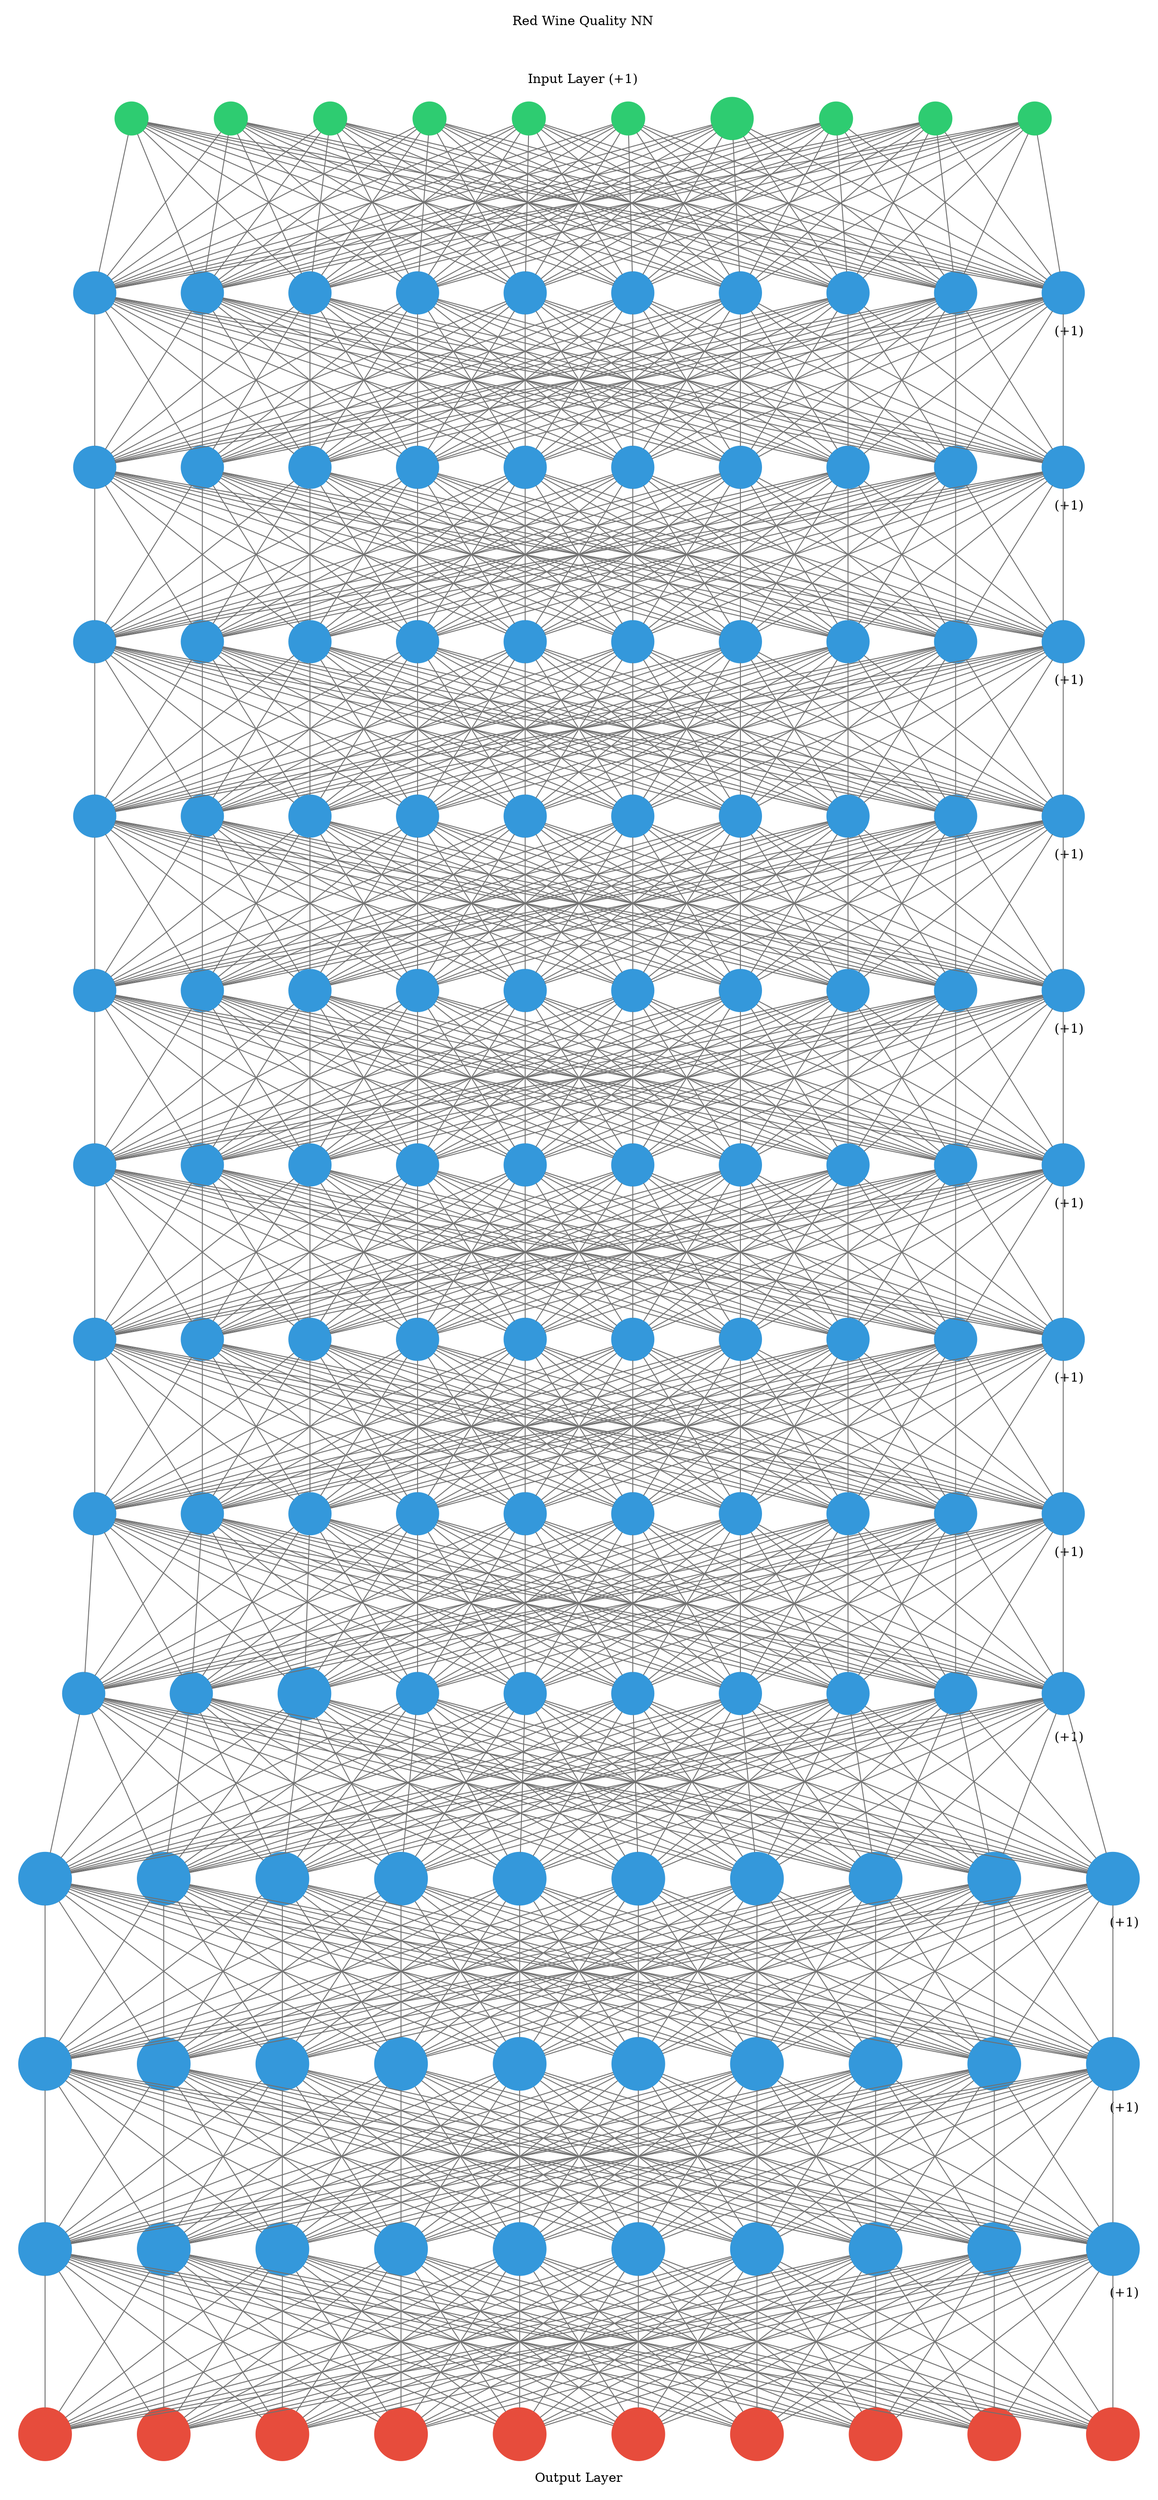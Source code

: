 digraph g {
	graph [nodesep=1 ranksep=2 splines=false]
	edge [arrowhead=none color="#707070"]
	subgraph cluster_input {
		node [color="#2ecc71" fontcolor="#2ecc71" shape=circle style=filled]
		color=white
		1
		label="Red Wine Quality NN



Input Layer (+1)"
		rank=same
		2
		label="Red Wine Quality NN



Input Layer (+1)"
		rank=same
		3
		label="Red Wine Quality NN



Input Layer (+1)"
		rank=same
		4
		label="Red Wine Quality NN



Input Layer (+1)"
		rank=same
		5
		label="Red Wine Quality NN



Input Layer (+1)"
		rank=same
		6
		label="Red Wine Quality NN



Input Layer (+1)"
		rank=same
		7
		label="Red Wine Quality NN



Input Layer (+1)"
		rank=same
		8
		label="Red Wine Quality NN



Input Layer (+1)"
		rank=same
		9
		label="Red Wine Quality NN



Input Layer (+1)"
		rank=same
		10
		label="Red Wine Quality NN



Input Layer (+1)"
		rank=same
	}
	1 -> 11
	2 -> 11
	3 -> 11
	4 -> 11
	5 -> 11
	6 -> 11
	7 -> 11
	8 -> 11
	9 -> 11
	10 -> 11
	1 -> 12
	2 -> 12
	3 -> 12
	4 -> 12
	5 -> 12
	6 -> 12
	7 -> 12
	8 -> 12
	9 -> 12
	10 -> 12
	1 -> 13
	2 -> 13
	3 -> 13
	4 -> 13
	5 -> 13
	6 -> 13
	7 -> 13
	8 -> 13
	9 -> 13
	10 -> 13
	1 -> 14
	2 -> 14
	3 -> 14
	4 -> 14
	5 -> 14
	6 -> 14
	7 -> 14
	8 -> 14
	9 -> 14
	10 -> 14
	1 -> 15
	2 -> 15
	3 -> 15
	4 -> 15
	5 -> 15
	6 -> 15
	7 -> 15
	8 -> 15
	9 -> 15
	10 -> 15
	1 -> 16
	2 -> 16
	3 -> 16
	4 -> 16
	5 -> 16
	6 -> 16
	7 -> 16
	8 -> 16
	9 -> 16
	10 -> 16
	1 -> 17
	2 -> 17
	3 -> 17
	4 -> 17
	5 -> 17
	6 -> 17
	7 -> 17
	8 -> 17
	9 -> 17
	10 -> 17
	1 -> 18
	2 -> 18
	3 -> 18
	4 -> 18
	5 -> 18
	6 -> 18
	7 -> 18
	8 -> 18
	9 -> 18
	10 -> 18
	1 -> 19
	2 -> 19
	3 -> 19
	4 -> 19
	5 -> 19
	6 -> 19
	7 -> 19
	8 -> 19
	9 -> 19
	10 -> 19
	1 -> 20
	2 -> 20
	3 -> 20
	4 -> 20
	5 -> 20
	6 -> 20
	7 -> 20
	8 -> 20
	9 -> 20
	10 -> 20
	subgraph cluster_1 {
		color=white
		rank=same
		label=" (+1)" labeljust=right labelloc=b
		11 [color="#3498db" fontcolor="#3498db" shape=circle style=filled]
		12 [color="#3498db" fontcolor="#3498db" shape=circle style=filled]
		13 [color="#3498db" fontcolor="#3498db" shape=circle style=filled]
		14 [color="#3498db" fontcolor="#3498db" shape=circle style=filled]
		15 [color="#3498db" fontcolor="#3498db" shape=circle style=filled]
		16 [color="#3498db" fontcolor="#3498db" shape=circle style=filled]
		17 [color="#3498db" fontcolor="#3498db" shape=circle style=filled]
		18 [color="#3498db" fontcolor="#3498db" shape=circle style=filled]
		19 [color="#3498db" fontcolor="#3498db" shape=circle style=filled]
		20 [color="#3498db" fontcolor="#3498db" shape=circle style=filled]
	}
	11 -> 21
	12 -> 21
	13 -> 21
	14 -> 21
	15 -> 21
	16 -> 21
	17 -> 21
	18 -> 21
	19 -> 21
	20 -> 21
	11 -> 22
	12 -> 22
	13 -> 22
	14 -> 22
	15 -> 22
	16 -> 22
	17 -> 22
	18 -> 22
	19 -> 22
	20 -> 22
	11 -> 23
	12 -> 23
	13 -> 23
	14 -> 23
	15 -> 23
	16 -> 23
	17 -> 23
	18 -> 23
	19 -> 23
	20 -> 23
	11 -> 24
	12 -> 24
	13 -> 24
	14 -> 24
	15 -> 24
	16 -> 24
	17 -> 24
	18 -> 24
	19 -> 24
	20 -> 24
	11 -> 25
	12 -> 25
	13 -> 25
	14 -> 25
	15 -> 25
	16 -> 25
	17 -> 25
	18 -> 25
	19 -> 25
	20 -> 25
	11 -> 26
	12 -> 26
	13 -> 26
	14 -> 26
	15 -> 26
	16 -> 26
	17 -> 26
	18 -> 26
	19 -> 26
	20 -> 26
	11 -> 27
	12 -> 27
	13 -> 27
	14 -> 27
	15 -> 27
	16 -> 27
	17 -> 27
	18 -> 27
	19 -> 27
	20 -> 27
	11 -> 28
	12 -> 28
	13 -> 28
	14 -> 28
	15 -> 28
	16 -> 28
	17 -> 28
	18 -> 28
	19 -> 28
	20 -> 28
	11 -> 29
	12 -> 29
	13 -> 29
	14 -> 29
	15 -> 29
	16 -> 29
	17 -> 29
	18 -> 29
	19 -> 29
	20 -> 29
	11 -> 30
	12 -> 30
	13 -> 30
	14 -> 30
	15 -> 30
	16 -> 30
	17 -> 30
	18 -> 30
	19 -> 30
	20 -> 30
	subgraph cluster_2 {
		color=white
		rank=same
		label=" (+1)" labeljust=right labelloc=b
		21 [color="#3498db" fontcolor="#3498db" shape=circle style=filled]
		22 [color="#3498db" fontcolor="#3498db" shape=circle style=filled]
		23 [color="#3498db" fontcolor="#3498db" shape=circle style=filled]
		24 [color="#3498db" fontcolor="#3498db" shape=circle style=filled]
		25 [color="#3498db" fontcolor="#3498db" shape=circle style=filled]
		26 [color="#3498db" fontcolor="#3498db" shape=circle style=filled]
		27 [color="#3498db" fontcolor="#3498db" shape=circle style=filled]
		28 [color="#3498db" fontcolor="#3498db" shape=circle style=filled]
		29 [color="#3498db" fontcolor="#3498db" shape=circle style=filled]
		30 [color="#3498db" fontcolor="#3498db" shape=circle style=filled]
	}
	21 -> 31
	22 -> 31
	23 -> 31
	24 -> 31
	25 -> 31
	26 -> 31
	27 -> 31
	28 -> 31
	29 -> 31
	30 -> 31
	21 -> 32
	22 -> 32
	23 -> 32
	24 -> 32
	25 -> 32
	26 -> 32
	27 -> 32
	28 -> 32
	29 -> 32
	30 -> 32
	21 -> 33
	22 -> 33
	23 -> 33
	24 -> 33
	25 -> 33
	26 -> 33
	27 -> 33
	28 -> 33
	29 -> 33
	30 -> 33
	21 -> 34
	22 -> 34
	23 -> 34
	24 -> 34
	25 -> 34
	26 -> 34
	27 -> 34
	28 -> 34
	29 -> 34
	30 -> 34
	21 -> 35
	22 -> 35
	23 -> 35
	24 -> 35
	25 -> 35
	26 -> 35
	27 -> 35
	28 -> 35
	29 -> 35
	30 -> 35
	21 -> 36
	22 -> 36
	23 -> 36
	24 -> 36
	25 -> 36
	26 -> 36
	27 -> 36
	28 -> 36
	29 -> 36
	30 -> 36
	21 -> 37
	22 -> 37
	23 -> 37
	24 -> 37
	25 -> 37
	26 -> 37
	27 -> 37
	28 -> 37
	29 -> 37
	30 -> 37
	21 -> 38
	22 -> 38
	23 -> 38
	24 -> 38
	25 -> 38
	26 -> 38
	27 -> 38
	28 -> 38
	29 -> 38
	30 -> 38
	21 -> 39
	22 -> 39
	23 -> 39
	24 -> 39
	25 -> 39
	26 -> 39
	27 -> 39
	28 -> 39
	29 -> 39
	30 -> 39
	21 -> 40
	22 -> 40
	23 -> 40
	24 -> 40
	25 -> 40
	26 -> 40
	27 -> 40
	28 -> 40
	29 -> 40
	30 -> 40
	subgraph cluster_3 {
		color=white
		rank=same
		label=" (+1)" labeljust=right labelloc=b
		31 [color="#3498db" fontcolor="#3498db" shape=circle style=filled]
		32 [color="#3498db" fontcolor="#3498db" shape=circle style=filled]
		33 [color="#3498db" fontcolor="#3498db" shape=circle style=filled]
		34 [color="#3498db" fontcolor="#3498db" shape=circle style=filled]
		35 [color="#3498db" fontcolor="#3498db" shape=circle style=filled]
		36 [color="#3498db" fontcolor="#3498db" shape=circle style=filled]
		37 [color="#3498db" fontcolor="#3498db" shape=circle style=filled]
		38 [color="#3498db" fontcolor="#3498db" shape=circle style=filled]
		39 [color="#3498db" fontcolor="#3498db" shape=circle style=filled]
		40 [color="#3498db" fontcolor="#3498db" shape=circle style=filled]
	}
	31 -> 41
	32 -> 41
	33 -> 41
	34 -> 41
	35 -> 41
	36 -> 41
	37 -> 41
	38 -> 41
	39 -> 41
	40 -> 41
	31 -> 42
	32 -> 42
	33 -> 42
	34 -> 42
	35 -> 42
	36 -> 42
	37 -> 42
	38 -> 42
	39 -> 42
	40 -> 42
	31 -> 43
	32 -> 43
	33 -> 43
	34 -> 43
	35 -> 43
	36 -> 43
	37 -> 43
	38 -> 43
	39 -> 43
	40 -> 43
	31 -> 44
	32 -> 44
	33 -> 44
	34 -> 44
	35 -> 44
	36 -> 44
	37 -> 44
	38 -> 44
	39 -> 44
	40 -> 44
	31 -> 45
	32 -> 45
	33 -> 45
	34 -> 45
	35 -> 45
	36 -> 45
	37 -> 45
	38 -> 45
	39 -> 45
	40 -> 45
	31 -> 46
	32 -> 46
	33 -> 46
	34 -> 46
	35 -> 46
	36 -> 46
	37 -> 46
	38 -> 46
	39 -> 46
	40 -> 46
	31 -> 47
	32 -> 47
	33 -> 47
	34 -> 47
	35 -> 47
	36 -> 47
	37 -> 47
	38 -> 47
	39 -> 47
	40 -> 47
	31 -> 48
	32 -> 48
	33 -> 48
	34 -> 48
	35 -> 48
	36 -> 48
	37 -> 48
	38 -> 48
	39 -> 48
	40 -> 48
	31 -> 49
	32 -> 49
	33 -> 49
	34 -> 49
	35 -> 49
	36 -> 49
	37 -> 49
	38 -> 49
	39 -> 49
	40 -> 49
	31 -> 50
	32 -> 50
	33 -> 50
	34 -> 50
	35 -> 50
	36 -> 50
	37 -> 50
	38 -> 50
	39 -> 50
	40 -> 50
	subgraph cluster_4 {
		color=white
		rank=same
		label=" (+1)" labeljust=right labelloc=b
		41 [color="#3498db" fontcolor="#3498db" shape=circle style=filled]
		42 [color="#3498db" fontcolor="#3498db" shape=circle style=filled]
		43 [color="#3498db" fontcolor="#3498db" shape=circle style=filled]
		44 [color="#3498db" fontcolor="#3498db" shape=circle style=filled]
		45 [color="#3498db" fontcolor="#3498db" shape=circle style=filled]
		46 [color="#3498db" fontcolor="#3498db" shape=circle style=filled]
		47 [color="#3498db" fontcolor="#3498db" shape=circle style=filled]
		48 [color="#3498db" fontcolor="#3498db" shape=circle style=filled]
		49 [color="#3498db" fontcolor="#3498db" shape=circle style=filled]
		50 [color="#3498db" fontcolor="#3498db" shape=circle style=filled]
	}
	41 -> 51
	42 -> 51
	43 -> 51
	44 -> 51
	45 -> 51
	46 -> 51
	47 -> 51
	48 -> 51
	49 -> 51
	50 -> 51
	41 -> 52
	42 -> 52
	43 -> 52
	44 -> 52
	45 -> 52
	46 -> 52
	47 -> 52
	48 -> 52
	49 -> 52
	50 -> 52
	41 -> 53
	42 -> 53
	43 -> 53
	44 -> 53
	45 -> 53
	46 -> 53
	47 -> 53
	48 -> 53
	49 -> 53
	50 -> 53
	41 -> 54
	42 -> 54
	43 -> 54
	44 -> 54
	45 -> 54
	46 -> 54
	47 -> 54
	48 -> 54
	49 -> 54
	50 -> 54
	41 -> 55
	42 -> 55
	43 -> 55
	44 -> 55
	45 -> 55
	46 -> 55
	47 -> 55
	48 -> 55
	49 -> 55
	50 -> 55
	41 -> 56
	42 -> 56
	43 -> 56
	44 -> 56
	45 -> 56
	46 -> 56
	47 -> 56
	48 -> 56
	49 -> 56
	50 -> 56
	41 -> 57
	42 -> 57
	43 -> 57
	44 -> 57
	45 -> 57
	46 -> 57
	47 -> 57
	48 -> 57
	49 -> 57
	50 -> 57
	41 -> 58
	42 -> 58
	43 -> 58
	44 -> 58
	45 -> 58
	46 -> 58
	47 -> 58
	48 -> 58
	49 -> 58
	50 -> 58
	41 -> 59
	42 -> 59
	43 -> 59
	44 -> 59
	45 -> 59
	46 -> 59
	47 -> 59
	48 -> 59
	49 -> 59
	50 -> 59
	41 -> 60
	42 -> 60
	43 -> 60
	44 -> 60
	45 -> 60
	46 -> 60
	47 -> 60
	48 -> 60
	49 -> 60
	50 -> 60
	subgraph cluster_5 {
		color=white
		rank=same
		label=" (+1)" labeljust=right labelloc=b
		51 [color="#3498db" fontcolor="#3498db" shape=circle style=filled]
		52 [color="#3498db" fontcolor="#3498db" shape=circle style=filled]
		53 [color="#3498db" fontcolor="#3498db" shape=circle style=filled]
		54 [color="#3498db" fontcolor="#3498db" shape=circle style=filled]
		55 [color="#3498db" fontcolor="#3498db" shape=circle style=filled]
		56 [color="#3498db" fontcolor="#3498db" shape=circle style=filled]
		57 [color="#3498db" fontcolor="#3498db" shape=circle style=filled]
		58 [color="#3498db" fontcolor="#3498db" shape=circle style=filled]
		59 [color="#3498db" fontcolor="#3498db" shape=circle style=filled]
		60 [color="#3498db" fontcolor="#3498db" shape=circle style=filled]
	}
	51 -> 61
	52 -> 61
	53 -> 61
	54 -> 61
	55 -> 61
	56 -> 61
	57 -> 61
	58 -> 61
	59 -> 61
	60 -> 61
	51 -> 62
	52 -> 62
	53 -> 62
	54 -> 62
	55 -> 62
	56 -> 62
	57 -> 62
	58 -> 62
	59 -> 62
	60 -> 62
	51 -> 63
	52 -> 63
	53 -> 63
	54 -> 63
	55 -> 63
	56 -> 63
	57 -> 63
	58 -> 63
	59 -> 63
	60 -> 63
	51 -> 64
	52 -> 64
	53 -> 64
	54 -> 64
	55 -> 64
	56 -> 64
	57 -> 64
	58 -> 64
	59 -> 64
	60 -> 64
	51 -> 65
	52 -> 65
	53 -> 65
	54 -> 65
	55 -> 65
	56 -> 65
	57 -> 65
	58 -> 65
	59 -> 65
	60 -> 65
	51 -> 66
	52 -> 66
	53 -> 66
	54 -> 66
	55 -> 66
	56 -> 66
	57 -> 66
	58 -> 66
	59 -> 66
	60 -> 66
	51 -> 67
	52 -> 67
	53 -> 67
	54 -> 67
	55 -> 67
	56 -> 67
	57 -> 67
	58 -> 67
	59 -> 67
	60 -> 67
	51 -> 68
	52 -> 68
	53 -> 68
	54 -> 68
	55 -> 68
	56 -> 68
	57 -> 68
	58 -> 68
	59 -> 68
	60 -> 68
	51 -> 69
	52 -> 69
	53 -> 69
	54 -> 69
	55 -> 69
	56 -> 69
	57 -> 69
	58 -> 69
	59 -> 69
	60 -> 69
	51 -> 70
	52 -> 70
	53 -> 70
	54 -> 70
	55 -> 70
	56 -> 70
	57 -> 70
	58 -> 70
	59 -> 70
	60 -> 70
	subgraph cluster_6 {
		color=white
		rank=same
		label=" (+1)" labeljust=right labelloc=b
		61 [color="#3498db" fontcolor="#3498db" shape=circle style=filled]
		62 [color="#3498db" fontcolor="#3498db" shape=circle style=filled]
		63 [color="#3498db" fontcolor="#3498db" shape=circle style=filled]
		64 [color="#3498db" fontcolor="#3498db" shape=circle style=filled]
		65 [color="#3498db" fontcolor="#3498db" shape=circle style=filled]
		66 [color="#3498db" fontcolor="#3498db" shape=circle style=filled]
		67 [color="#3498db" fontcolor="#3498db" shape=circle style=filled]
		68 [color="#3498db" fontcolor="#3498db" shape=circle style=filled]
		69 [color="#3498db" fontcolor="#3498db" shape=circle style=filled]
		70 [color="#3498db" fontcolor="#3498db" shape=circle style=filled]
	}
	61 -> 71
	62 -> 71
	63 -> 71
	64 -> 71
	65 -> 71
	66 -> 71
	67 -> 71
	68 -> 71
	69 -> 71
	70 -> 71
	61 -> 72
	62 -> 72
	63 -> 72
	64 -> 72
	65 -> 72
	66 -> 72
	67 -> 72
	68 -> 72
	69 -> 72
	70 -> 72
	61 -> 73
	62 -> 73
	63 -> 73
	64 -> 73
	65 -> 73
	66 -> 73
	67 -> 73
	68 -> 73
	69 -> 73
	70 -> 73
	61 -> 74
	62 -> 74
	63 -> 74
	64 -> 74
	65 -> 74
	66 -> 74
	67 -> 74
	68 -> 74
	69 -> 74
	70 -> 74
	61 -> 75
	62 -> 75
	63 -> 75
	64 -> 75
	65 -> 75
	66 -> 75
	67 -> 75
	68 -> 75
	69 -> 75
	70 -> 75
	61 -> 76
	62 -> 76
	63 -> 76
	64 -> 76
	65 -> 76
	66 -> 76
	67 -> 76
	68 -> 76
	69 -> 76
	70 -> 76
	61 -> 77
	62 -> 77
	63 -> 77
	64 -> 77
	65 -> 77
	66 -> 77
	67 -> 77
	68 -> 77
	69 -> 77
	70 -> 77
	61 -> 78
	62 -> 78
	63 -> 78
	64 -> 78
	65 -> 78
	66 -> 78
	67 -> 78
	68 -> 78
	69 -> 78
	70 -> 78
	61 -> 79
	62 -> 79
	63 -> 79
	64 -> 79
	65 -> 79
	66 -> 79
	67 -> 79
	68 -> 79
	69 -> 79
	70 -> 79
	61 -> 80
	62 -> 80
	63 -> 80
	64 -> 80
	65 -> 80
	66 -> 80
	67 -> 80
	68 -> 80
	69 -> 80
	70 -> 80
	subgraph cluster_7 {
		color=white
		rank=same
		label=" (+1)" labeljust=right labelloc=b
		71 [color="#3498db" fontcolor="#3498db" shape=circle style=filled]
		72 [color="#3498db" fontcolor="#3498db" shape=circle style=filled]
		73 [color="#3498db" fontcolor="#3498db" shape=circle style=filled]
		74 [color="#3498db" fontcolor="#3498db" shape=circle style=filled]
		75 [color="#3498db" fontcolor="#3498db" shape=circle style=filled]
		76 [color="#3498db" fontcolor="#3498db" shape=circle style=filled]
		77 [color="#3498db" fontcolor="#3498db" shape=circle style=filled]
		78 [color="#3498db" fontcolor="#3498db" shape=circle style=filled]
		79 [color="#3498db" fontcolor="#3498db" shape=circle style=filled]
		80 [color="#3498db" fontcolor="#3498db" shape=circle style=filled]
	}
	71 -> 81
	72 -> 81
	73 -> 81
	74 -> 81
	75 -> 81
	76 -> 81
	77 -> 81
	78 -> 81
	79 -> 81
	80 -> 81
	71 -> 82
	72 -> 82
	73 -> 82
	74 -> 82
	75 -> 82
	76 -> 82
	77 -> 82
	78 -> 82
	79 -> 82
	80 -> 82
	71 -> 83
	72 -> 83
	73 -> 83
	74 -> 83
	75 -> 83
	76 -> 83
	77 -> 83
	78 -> 83
	79 -> 83
	80 -> 83
	71 -> 84
	72 -> 84
	73 -> 84
	74 -> 84
	75 -> 84
	76 -> 84
	77 -> 84
	78 -> 84
	79 -> 84
	80 -> 84
	71 -> 85
	72 -> 85
	73 -> 85
	74 -> 85
	75 -> 85
	76 -> 85
	77 -> 85
	78 -> 85
	79 -> 85
	80 -> 85
	71 -> 86
	72 -> 86
	73 -> 86
	74 -> 86
	75 -> 86
	76 -> 86
	77 -> 86
	78 -> 86
	79 -> 86
	80 -> 86
	71 -> 87
	72 -> 87
	73 -> 87
	74 -> 87
	75 -> 87
	76 -> 87
	77 -> 87
	78 -> 87
	79 -> 87
	80 -> 87
	71 -> 88
	72 -> 88
	73 -> 88
	74 -> 88
	75 -> 88
	76 -> 88
	77 -> 88
	78 -> 88
	79 -> 88
	80 -> 88
	71 -> 89
	72 -> 89
	73 -> 89
	74 -> 89
	75 -> 89
	76 -> 89
	77 -> 89
	78 -> 89
	79 -> 89
	80 -> 89
	71 -> 90
	72 -> 90
	73 -> 90
	74 -> 90
	75 -> 90
	76 -> 90
	77 -> 90
	78 -> 90
	79 -> 90
	80 -> 90
	subgraph cluster_8 {
		color=white
		rank=same
		label=" (+1)" labeljust=right labelloc=b
		81 [color="#3498db" fontcolor="#3498db" shape=circle style=filled]
		82 [color="#3498db" fontcolor="#3498db" shape=circle style=filled]
		83 [color="#3498db" fontcolor="#3498db" shape=circle style=filled]
		84 [color="#3498db" fontcolor="#3498db" shape=circle style=filled]
		85 [color="#3498db" fontcolor="#3498db" shape=circle style=filled]
		86 [color="#3498db" fontcolor="#3498db" shape=circle style=filled]
		87 [color="#3498db" fontcolor="#3498db" shape=circle style=filled]
		88 [color="#3498db" fontcolor="#3498db" shape=circle style=filled]
		89 [color="#3498db" fontcolor="#3498db" shape=circle style=filled]
		90 [color="#3498db" fontcolor="#3498db" shape=circle style=filled]
	}
	81 -> 91
	82 -> 91
	83 -> 91
	84 -> 91
	85 -> 91
	86 -> 91
	87 -> 91
	88 -> 91
	89 -> 91
	90 -> 91
	81 -> 92
	82 -> 92
	83 -> 92
	84 -> 92
	85 -> 92
	86 -> 92
	87 -> 92
	88 -> 92
	89 -> 92
	90 -> 92
	81 -> 93
	82 -> 93
	83 -> 93
	84 -> 93
	85 -> 93
	86 -> 93
	87 -> 93
	88 -> 93
	89 -> 93
	90 -> 93
	81 -> 94
	82 -> 94
	83 -> 94
	84 -> 94
	85 -> 94
	86 -> 94
	87 -> 94
	88 -> 94
	89 -> 94
	90 -> 94
	81 -> 95
	82 -> 95
	83 -> 95
	84 -> 95
	85 -> 95
	86 -> 95
	87 -> 95
	88 -> 95
	89 -> 95
	90 -> 95
	81 -> 96
	82 -> 96
	83 -> 96
	84 -> 96
	85 -> 96
	86 -> 96
	87 -> 96
	88 -> 96
	89 -> 96
	90 -> 96
	81 -> 97
	82 -> 97
	83 -> 97
	84 -> 97
	85 -> 97
	86 -> 97
	87 -> 97
	88 -> 97
	89 -> 97
	90 -> 97
	81 -> 98
	82 -> 98
	83 -> 98
	84 -> 98
	85 -> 98
	86 -> 98
	87 -> 98
	88 -> 98
	89 -> 98
	90 -> 98
	81 -> 99
	82 -> 99
	83 -> 99
	84 -> 99
	85 -> 99
	86 -> 99
	87 -> 99
	88 -> 99
	89 -> 99
	90 -> 99
	81 -> 100
	82 -> 100
	83 -> 100
	84 -> 100
	85 -> 100
	86 -> 100
	87 -> 100
	88 -> 100
	89 -> 100
	90 -> 100
	subgraph cluster_9 {
		color=white
		rank=same
		label=" (+1)" labeljust=right labelloc=b
		91 [color="#3498db" fontcolor="#3498db" shape=circle style=filled]
		92 [color="#3498db" fontcolor="#3498db" shape=circle style=filled]
		93 [color="#3498db" fontcolor="#3498db" shape=circle style=filled]
		94 [color="#3498db" fontcolor="#3498db" shape=circle style=filled]
		95 [color="#3498db" fontcolor="#3498db" shape=circle style=filled]
		96 [color="#3498db" fontcolor="#3498db" shape=circle style=filled]
		97 [color="#3498db" fontcolor="#3498db" shape=circle style=filled]
		98 [color="#3498db" fontcolor="#3498db" shape=circle style=filled]
		99 [color="#3498db" fontcolor="#3498db" shape=circle style=filled]
		100 [color="#3498db" fontcolor="#3498db" shape=circle style=filled]
	}
	91 -> 101
	92 -> 101
	93 -> 101
	94 -> 101
	95 -> 101
	96 -> 101
	97 -> 101
	98 -> 101
	99 -> 101
	100 -> 101
	91 -> 102
	92 -> 102
	93 -> 102
	94 -> 102
	95 -> 102
	96 -> 102
	97 -> 102
	98 -> 102
	99 -> 102
	100 -> 102
	91 -> 103
	92 -> 103
	93 -> 103
	94 -> 103
	95 -> 103
	96 -> 103
	97 -> 103
	98 -> 103
	99 -> 103
	100 -> 103
	91 -> 104
	92 -> 104
	93 -> 104
	94 -> 104
	95 -> 104
	96 -> 104
	97 -> 104
	98 -> 104
	99 -> 104
	100 -> 104
	91 -> 105
	92 -> 105
	93 -> 105
	94 -> 105
	95 -> 105
	96 -> 105
	97 -> 105
	98 -> 105
	99 -> 105
	100 -> 105
	91 -> 106
	92 -> 106
	93 -> 106
	94 -> 106
	95 -> 106
	96 -> 106
	97 -> 106
	98 -> 106
	99 -> 106
	100 -> 106
	91 -> 107
	92 -> 107
	93 -> 107
	94 -> 107
	95 -> 107
	96 -> 107
	97 -> 107
	98 -> 107
	99 -> 107
	100 -> 107
	91 -> 108
	92 -> 108
	93 -> 108
	94 -> 108
	95 -> 108
	96 -> 108
	97 -> 108
	98 -> 108
	99 -> 108
	100 -> 108
	91 -> 109
	92 -> 109
	93 -> 109
	94 -> 109
	95 -> 109
	96 -> 109
	97 -> 109
	98 -> 109
	99 -> 109
	100 -> 109
	91 -> 110
	92 -> 110
	93 -> 110
	94 -> 110
	95 -> 110
	96 -> 110
	97 -> 110
	98 -> 110
	99 -> 110
	100 -> 110
	subgraph cluster_10 {
		color=white
		rank=same
		label=" (+1)" labeljust=right labelloc=b
		101 [color="#3498db" fontcolor="#3498db" shape=circle style=filled]
		102 [color="#3498db" fontcolor="#3498db" shape=circle style=filled]
		103 [color="#3498db" fontcolor="#3498db" shape=circle style=filled]
		104 [color="#3498db" fontcolor="#3498db" shape=circle style=filled]
		105 [color="#3498db" fontcolor="#3498db" shape=circle style=filled]
		106 [color="#3498db" fontcolor="#3498db" shape=circle style=filled]
		107 [color="#3498db" fontcolor="#3498db" shape=circle style=filled]
		108 [color="#3498db" fontcolor="#3498db" shape=circle style=filled]
		109 [color="#3498db" fontcolor="#3498db" shape=circle style=filled]
		110 [color="#3498db" fontcolor="#3498db" shape=circle style=filled]
	}
	101 -> 111
	102 -> 111
	103 -> 111
	104 -> 111
	105 -> 111
	106 -> 111
	107 -> 111
	108 -> 111
	109 -> 111
	110 -> 111
	101 -> 112
	102 -> 112
	103 -> 112
	104 -> 112
	105 -> 112
	106 -> 112
	107 -> 112
	108 -> 112
	109 -> 112
	110 -> 112
	101 -> 113
	102 -> 113
	103 -> 113
	104 -> 113
	105 -> 113
	106 -> 113
	107 -> 113
	108 -> 113
	109 -> 113
	110 -> 113
	101 -> 114
	102 -> 114
	103 -> 114
	104 -> 114
	105 -> 114
	106 -> 114
	107 -> 114
	108 -> 114
	109 -> 114
	110 -> 114
	101 -> 115
	102 -> 115
	103 -> 115
	104 -> 115
	105 -> 115
	106 -> 115
	107 -> 115
	108 -> 115
	109 -> 115
	110 -> 115
	101 -> 116
	102 -> 116
	103 -> 116
	104 -> 116
	105 -> 116
	106 -> 116
	107 -> 116
	108 -> 116
	109 -> 116
	110 -> 116
	101 -> 117
	102 -> 117
	103 -> 117
	104 -> 117
	105 -> 117
	106 -> 117
	107 -> 117
	108 -> 117
	109 -> 117
	110 -> 117
	101 -> 118
	102 -> 118
	103 -> 118
	104 -> 118
	105 -> 118
	106 -> 118
	107 -> 118
	108 -> 118
	109 -> 118
	110 -> 118
	101 -> 119
	102 -> 119
	103 -> 119
	104 -> 119
	105 -> 119
	106 -> 119
	107 -> 119
	108 -> 119
	109 -> 119
	110 -> 119
	101 -> 120
	102 -> 120
	103 -> 120
	104 -> 120
	105 -> 120
	106 -> 120
	107 -> 120
	108 -> 120
	109 -> 120
	110 -> 120
	subgraph cluster_11 {
		color=white
		rank=same
		label=" (+1)" labeljust=right labelloc=b
		111 [color="#3498db" fontcolor="#3498db" shape=circle style=filled]
		112 [color="#3498db" fontcolor="#3498db" shape=circle style=filled]
		113 [color="#3498db" fontcolor="#3498db" shape=circle style=filled]
		114 [color="#3498db" fontcolor="#3498db" shape=circle style=filled]
		115 [color="#3498db" fontcolor="#3498db" shape=circle style=filled]
		116 [color="#3498db" fontcolor="#3498db" shape=circle style=filled]
		117 [color="#3498db" fontcolor="#3498db" shape=circle style=filled]
		118 [color="#3498db" fontcolor="#3498db" shape=circle style=filled]
		119 [color="#3498db" fontcolor="#3498db" shape=circle style=filled]
		120 [color="#3498db" fontcolor="#3498db" shape=circle style=filled]
	}
	111 -> 121
	112 -> 121
	113 -> 121
	114 -> 121
	115 -> 121
	116 -> 121
	117 -> 121
	118 -> 121
	119 -> 121
	120 -> 121
	111 -> 122
	112 -> 122
	113 -> 122
	114 -> 122
	115 -> 122
	116 -> 122
	117 -> 122
	118 -> 122
	119 -> 122
	120 -> 122
	111 -> 123
	112 -> 123
	113 -> 123
	114 -> 123
	115 -> 123
	116 -> 123
	117 -> 123
	118 -> 123
	119 -> 123
	120 -> 123
	111 -> 124
	112 -> 124
	113 -> 124
	114 -> 124
	115 -> 124
	116 -> 124
	117 -> 124
	118 -> 124
	119 -> 124
	120 -> 124
	111 -> 125
	112 -> 125
	113 -> 125
	114 -> 125
	115 -> 125
	116 -> 125
	117 -> 125
	118 -> 125
	119 -> 125
	120 -> 125
	111 -> 126
	112 -> 126
	113 -> 126
	114 -> 126
	115 -> 126
	116 -> 126
	117 -> 126
	118 -> 126
	119 -> 126
	120 -> 126
	111 -> 127
	112 -> 127
	113 -> 127
	114 -> 127
	115 -> 127
	116 -> 127
	117 -> 127
	118 -> 127
	119 -> 127
	120 -> 127
	111 -> 128
	112 -> 128
	113 -> 128
	114 -> 128
	115 -> 128
	116 -> 128
	117 -> 128
	118 -> 128
	119 -> 128
	120 -> 128
	111 -> 129
	112 -> 129
	113 -> 129
	114 -> 129
	115 -> 129
	116 -> 129
	117 -> 129
	118 -> 129
	119 -> 129
	120 -> 129
	111 -> 130
	112 -> 130
	113 -> 130
	114 -> 130
	115 -> 130
	116 -> 130
	117 -> 130
	118 -> 130
	119 -> 130
	120 -> 130
	subgraph cluster_12 {
		color=white
		rank=same
		label=" (+1)" labeljust=right labelloc=b
		121 [color="#3498db" fontcolor="#3498db" shape=circle style=filled]
		122 [color="#3498db" fontcolor="#3498db" shape=circle style=filled]
		123 [color="#3498db" fontcolor="#3498db" shape=circle style=filled]
		124 [color="#3498db" fontcolor="#3498db" shape=circle style=filled]
		125 [color="#3498db" fontcolor="#3498db" shape=circle style=filled]
		126 [color="#3498db" fontcolor="#3498db" shape=circle style=filled]
		127 [color="#3498db" fontcolor="#3498db" shape=circle style=filled]
		128 [color="#3498db" fontcolor="#3498db" shape=circle style=filled]
		129 [color="#3498db" fontcolor="#3498db" shape=circle style=filled]
		130 [color="#3498db" fontcolor="#3498db" shape=circle style=filled]
	}
	121 -> 131
	122 -> 131
	123 -> 131
	124 -> 131
	125 -> 131
	126 -> 131
	127 -> 131
	128 -> 131
	129 -> 131
	130 -> 131
	121 -> 132
	122 -> 132
	123 -> 132
	124 -> 132
	125 -> 132
	126 -> 132
	127 -> 132
	128 -> 132
	129 -> 132
	130 -> 132
	121 -> 133
	122 -> 133
	123 -> 133
	124 -> 133
	125 -> 133
	126 -> 133
	127 -> 133
	128 -> 133
	129 -> 133
	130 -> 133
	121 -> 134
	122 -> 134
	123 -> 134
	124 -> 134
	125 -> 134
	126 -> 134
	127 -> 134
	128 -> 134
	129 -> 134
	130 -> 134
	121 -> 135
	122 -> 135
	123 -> 135
	124 -> 135
	125 -> 135
	126 -> 135
	127 -> 135
	128 -> 135
	129 -> 135
	130 -> 135
	121 -> 136
	122 -> 136
	123 -> 136
	124 -> 136
	125 -> 136
	126 -> 136
	127 -> 136
	128 -> 136
	129 -> 136
	130 -> 136
	121 -> 137
	122 -> 137
	123 -> 137
	124 -> 137
	125 -> 137
	126 -> 137
	127 -> 137
	128 -> 137
	129 -> 137
	130 -> 137
	121 -> 138
	122 -> 138
	123 -> 138
	124 -> 138
	125 -> 138
	126 -> 138
	127 -> 138
	128 -> 138
	129 -> 138
	130 -> 138
	121 -> 139
	122 -> 139
	123 -> 139
	124 -> 139
	125 -> 139
	126 -> 139
	127 -> 139
	128 -> 139
	129 -> 139
	130 -> 139
	121 -> 140
	122 -> 140
	123 -> 140
	124 -> 140
	125 -> 140
	126 -> 140
	127 -> 140
	128 -> 140
	129 -> 140
	130 -> 140
	subgraph cluster_output {
		node [color="#2ecc71" fontcolor="#2ecc71" shape=circle style=filled]
		color=white
		rank=same
		labeljust=1
		131 [color="#e74c3c" fontcolor="#e74c3c" shape=circle style=filled]
		132 [color="#e74c3c" fontcolor="#e74c3c" shape=circle style=filled]
		133 [color="#e74c3c" fontcolor="#e74c3c" shape=circle style=filled]
		134 [color="#e74c3c" fontcolor="#e74c3c" shape=circle style=filled]
		135 [color="#e74c3c" fontcolor="#e74c3c" shape=circle style=filled]
		136 [color="#e74c3c" fontcolor="#e74c3c" shape=circle style=filled]
		137 [color="#e74c3c" fontcolor="#e74c3c" shape=circle style=filled]
		138 [color="#e74c3c" fontcolor="#e74c3c" shape=circle style=filled]
		139 [color="#e74c3c" fontcolor="#e74c3c" shape=circle style=filled]
		140 [color="#e74c3c" fontcolor="#e74c3c" shape=circle style=filled]
		label="Output Layer" labelloc=bottom
	}
	arrowShape=none
}
